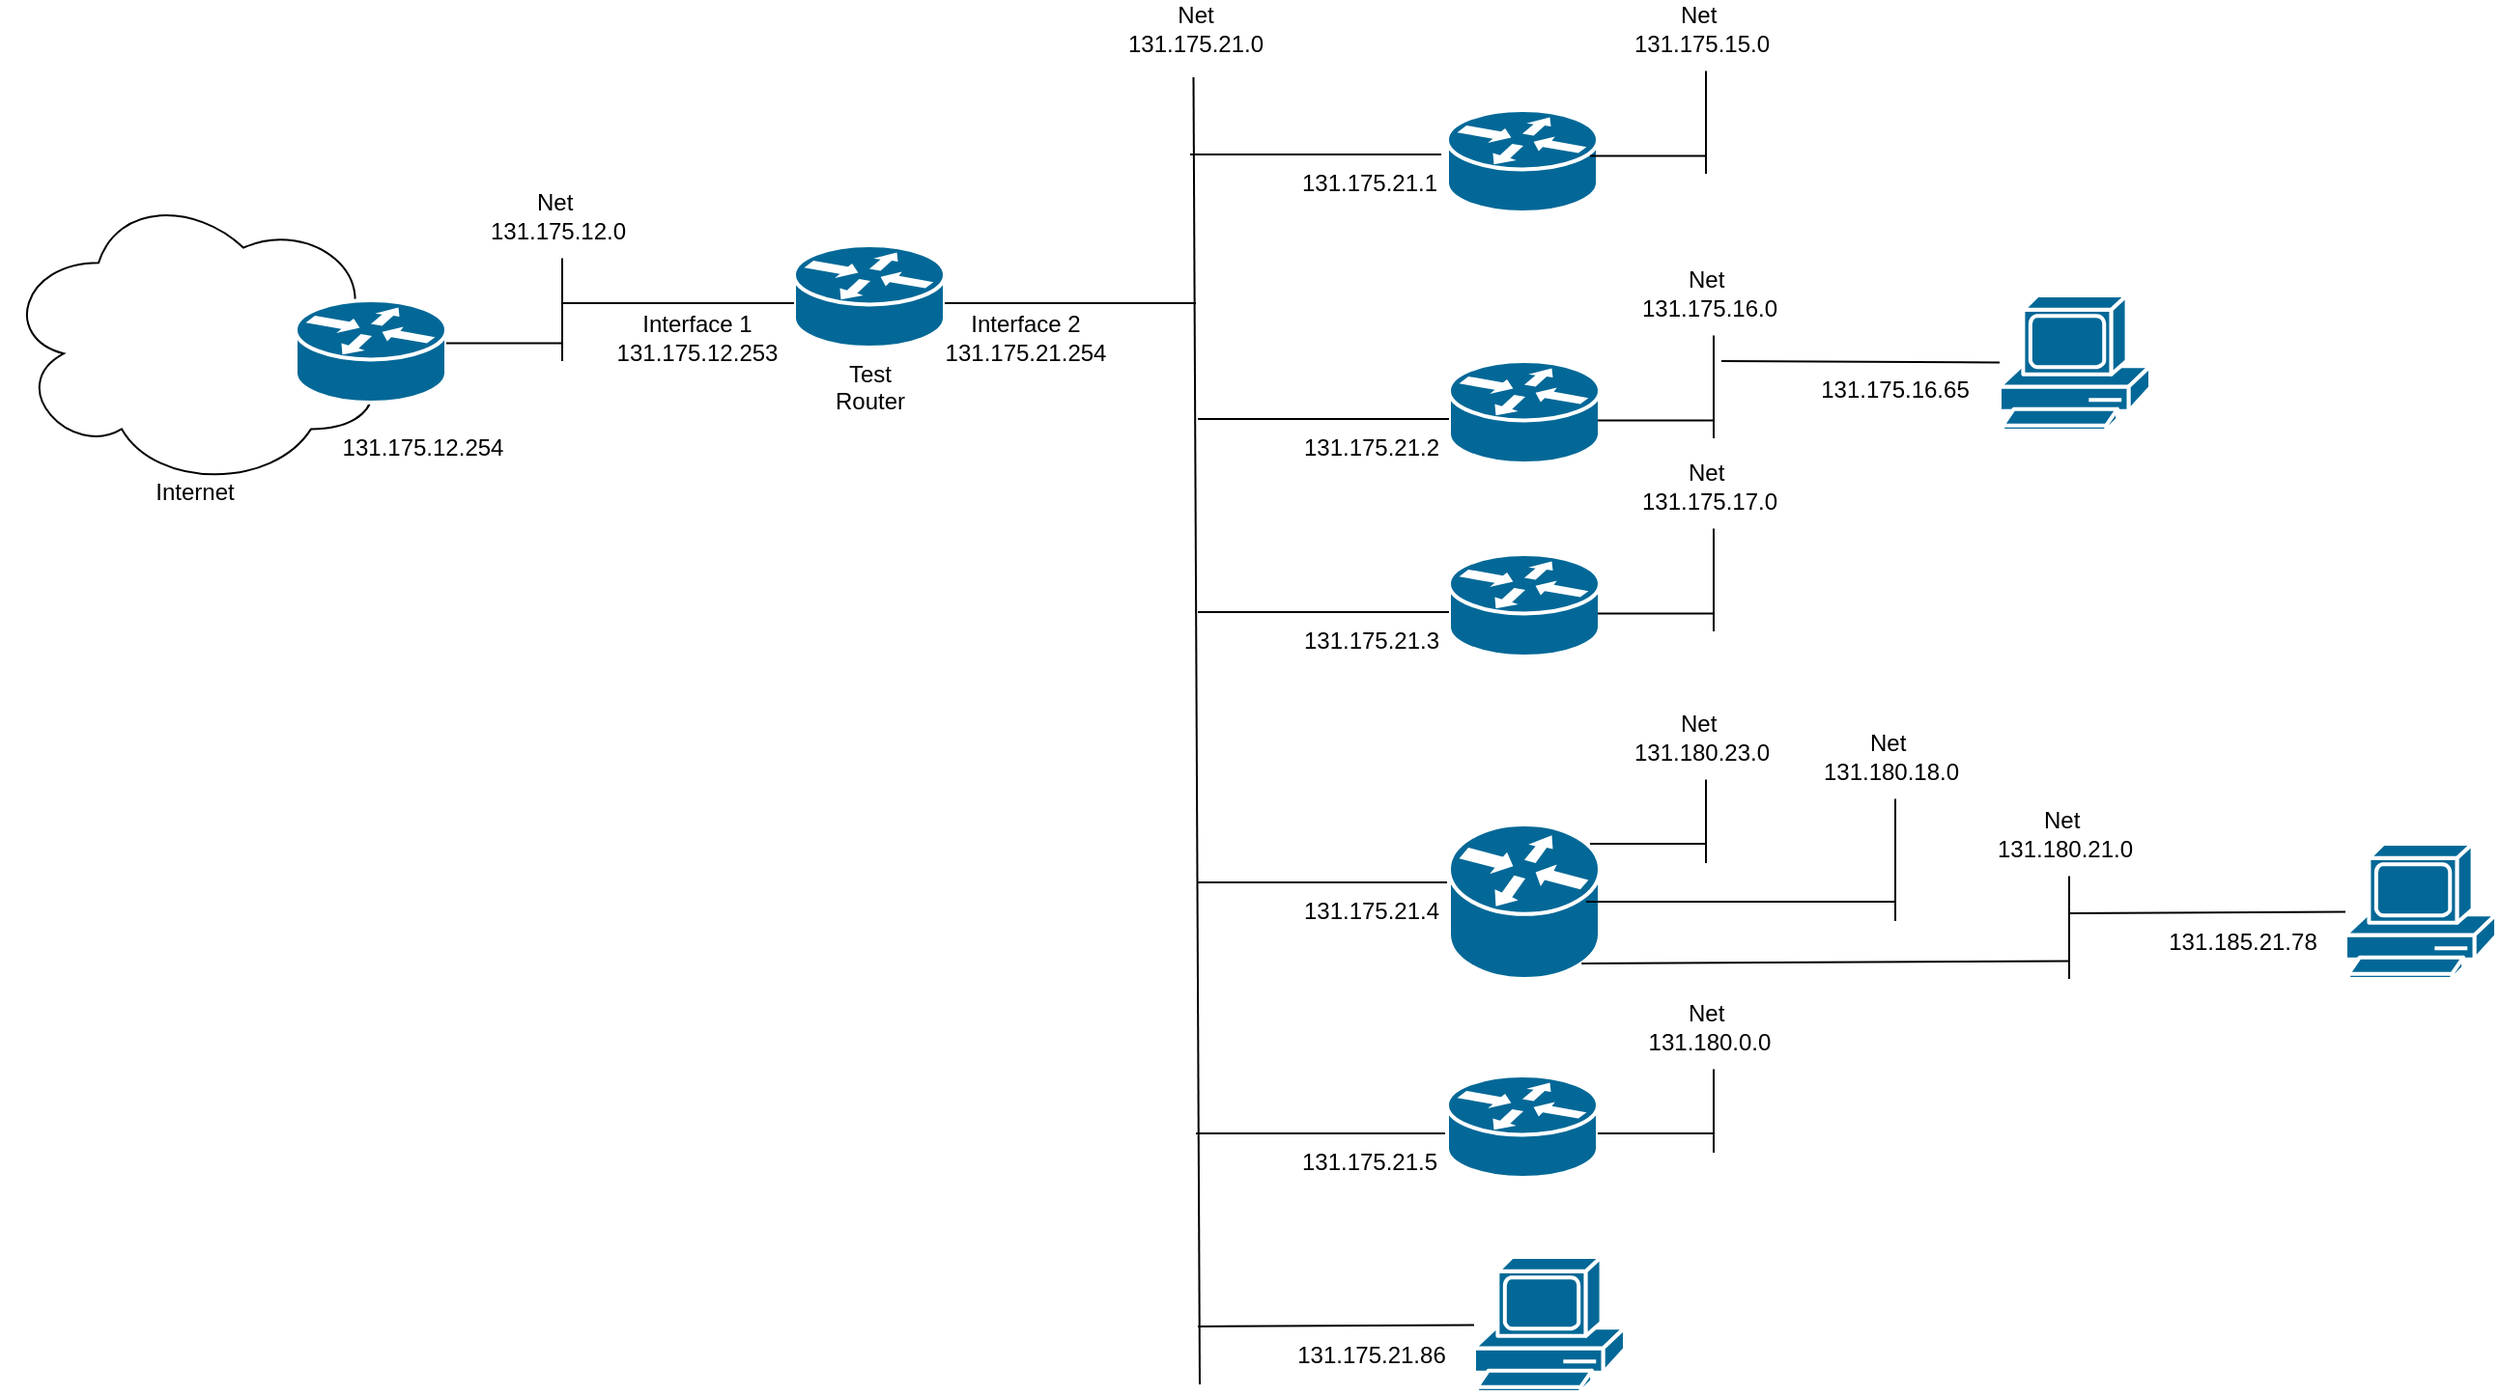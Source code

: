 <mxfile version="24.7.17">
  <diagram name="Page-1" id="4H9oXmzPafto4ljivwnN">
    <mxGraphModel dx="1418" dy="820" grid="1" gridSize="10" guides="1" tooltips="1" connect="1" arrows="1" fold="1" page="1" pageScale="1" pageWidth="2339" pageHeight="3300" math="0" shadow="0">
      <root>
        <mxCell id="0" />
        <mxCell id="1" parent="0" />
        <mxCell id="gK7C5PrJW-nNvYNpwyFC-1" value="" style="shape=mxgraph.cisco.routers.router;sketch=0;html=1;pointerEvents=1;dashed=0;fillColor=#036897;strokeColor=#ffffff;strokeWidth=2;verticalLabelPosition=bottom;verticalAlign=top;align=center;outlineConnect=0;" vertex="1" parent="1">
          <mxGeometry x="848" y="470" width="78" height="53" as="geometry" />
        </mxCell>
        <mxCell id="gK7C5PrJW-nNvYNpwyFC-2" value="" style="shape=mxgraph.cisco.routers.router;sketch=0;html=1;pointerEvents=1;dashed=0;fillColor=#036897;strokeColor=#ffffff;strokeWidth=2;verticalLabelPosition=bottom;verticalAlign=top;align=center;outlineConnect=0;" vertex="1" parent="1">
          <mxGeometry x="849" y="600" width="78" height="53" as="geometry" />
        </mxCell>
        <mxCell id="gK7C5PrJW-nNvYNpwyFC-3" value="" style="shape=mxgraph.cisco.routers.router;sketch=0;html=1;pointerEvents=1;dashed=0;fillColor=#036897;strokeColor=#ffffff;strokeWidth=2;verticalLabelPosition=bottom;verticalAlign=top;align=center;outlineConnect=0;" vertex="1" parent="1">
          <mxGeometry x="849" y="700" width="78" height="53" as="geometry" />
        </mxCell>
        <mxCell id="gK7C5PrJW-nNvYNpwyFC-4" value="" style="endArrow=none;html=1;rounded=0;entryX=0;entryY=0.5;entryDx=0;entryDy=0;entryPerimeter=0;" edge="1" parent="1">
          <mxGeometry width="50" height="50" relative="1" as="geometry">
            <mxPoint x="715" y="493" as="sourcePoint" />
            <mxPoint x="845" y="493" as="targetPoint" />
          </mxGeometry>
        </mxCell>
        <mxCell id="gK7C5PrJW-nNvYNpwyFC-5" value="" style="endArrow=none;html=1;rounded=0;" edge="1" parent="1">
          <mxGeometry width="50" height="50" relative="1" as="geometry">
            <mxPoint x="720" y="1130" as="sourcePoint" />
            <mxPoint x="716.75" y="453" as="targetPoint" />
          </mxGeometry>
        </mxCell>
        <mxCell id="gK7C5PrJW-nNvYNpwyFC-6" value="Net 131.175.21.0" style="text;html=1;align=center;verticalAlign=middle;whiteSpace=wrap;rounded=0;" vertex="1" parent="1">
          <mxGeometry x="688" y="413" width="60" height="30" as="geometry" />
        </mxCell>
        <mxCell id="gK7C5PrJW-nNvYNpwyFC-7" value="131.175.21.1" style="text;html=1;align=center;verticalAlign=middle;whiteSpace=wrap;rounded=0;" vertex="1" parent="1">
          <mxGeometry x="778" y="493" width="60" height="30" as="geometry" />
        </mxCell>
        <mxCell id="gK7C5PrJW-nNvYNpwyFC-11" value="" style="endArrow=none;html=1;rounded=0;entryX=0;entryY=0.5;entryDx=0;entryDy=0;entryPerimeter=0;" edge="1" parent="1">
          <mxGeometry width="50" height="50" relative="1" as="geometry">
            <mxPoint x="719" y="630" as="sourcePoint" />
            <mxPoint x="849" y="630" as="targetPoint" />
          </mxGeometry>
        </mxCell>
        <mxCell id="gK7C5PrJW-nNvYNpwyFC-12" value="131.175.21.2" style="text;html=1;align=center;verticalAlign=middle;whiteSpace=wrap;rounded=0;" vertex="1" parent="1">
          <mxGeometry x="779" y="630" width="60" height="30" as="geometry" />
        </mxCell>
        <mxCell id="gK7C5PrJW-nNvYNpwyFC-13" value="" style="endArrow=none;html=1;rounded=0;entryX=0;entryY=0.5;entryDx=0;entryDy=0;entryPerimeter=0;" edge="1" parent="1">
          <mxGeometry width="50" height="50" relative="1" as="geometry">
            <mxPoint x="719" y="730" as="sourcePoint" />
            <mxPoint x="849" y="730" as="targetPoint" />
          </mxGeometry>
        </mxCell>
        <mxCell id="gK7C5PrJW-nNvYNpwyFC-14" value="131.175.21.3" style="text;html=1;align=center;verticalAlign=middle;whiteSpace=wrap;rounded=0;" vertex="1" parent="1">
          <mxGeometry x="779" y="730" width="60" height="30" as="geometry" />
        </mxCell>
        <mxCell id="gK7C5PrJW-nNvYNpwyFC-15" value="" style="endArrow=none;html=1;rounded=0;entryX=0;entryY=0.5;entryDx=0;entryDy=0;entryPerimeter=0;" edge="1" parent="1">
          <mxGeometry width="50" height="50" relative="1" as="geometry">
            <mxPoint x="719" y="870" as="sourcePoint" />
            <mxPoint x="849" y="870" as="targetPoint" />
          </mxGeometry>
        </mxCell>
        <mxCell id="gK7C5PrJW-nNvYNpwyFC-16" value="131.175.21.4" style="text;html=1;align=center;verticalAlign=middle;whiteSpace=wrap;rounded=0;" vertex="1" parent="1">
          <mxGeometry x="779" y="870" width="60" height="30" as="geometry" />
        </mxCell>
        <mxCell id="gK7C5PrJW-nNvYNpwyFC-17" value="" style="shape=mxgraph.cisco.routers.router;sketch=0;html=1;pointerEvents=1;dashed=0;fillColor=#036897;strokeColor=#ffffff;strokeWidth=2;verticalLabelPosition=bottom;verticalAlign=top;align=center;outlineConnect=0;" vertex="1" parent="1">
          <mxGeometry x="849" y="840" width="78" height="80" as="geometry" />
        </mxCell>
        <mxCell id="gK7C5PrJW-nNvYNpwyFC-18" value="" style="endArrow=none;html=1;rounded=0;entryX=0;entryY=0.5;entryDx=0;entryDy=0;entryPerimeter=0;" edge="1" parent="1">
          <mxGeometry width="50" height="50" relative="1" as="geometry">
            <mxPoint x="718" y="1000" as="sourcePoint" />
            <mxPoint x="848" y="1000" as="targetPoint" />
          </mxGeometry>
        </mxCell>
        <mxCell id="gK7C5PrJW-nNvYNpwyFC-19" value="131.175.21.5" style="text;html=1;align=center;verticalAlign=middle;whiteSpace=wrap;rounded=0;" vertex="1" parent="1">
          <mxGeometry x="778" y="1000" width="60" height="30" as="geometry" />
        </mxCell>
        <mxCell id="gK7C5PrJW-nNvYNpwyFC-20" value="" style="shape=mxgraph.cisco.routers.router;sketch=0;html=1;pointerEvents=1;dashed=0;fillColor=#036897;strokeColor=#ffffff;strokeWidth=2;verticalLabelPosition=bottom;verticalAlign=top;align=center;outlineConnect=0;" vertex="1" parent="1">
          <mxGeometry x="848" y="970" width="78" height="53" as="geometry" />
        </mxCell>
        <mxCell id="gK7C5PrJW-nNvYNpwyFC-21" value="Test&lt;div&gt;Router&lt;/div&gt;" style="shape=mxgraph.cisco.routers.router;sketch=0;html=1;pointerEvents=1;dashed=0;fillColor=#036897;strokeColor=#ffffff;strokeWidth=2;verticalLabelPosition=bottom;verticalAlign=top;align=center;outlineConnect=0;" vertex="1" parent="1">
          <mxGeometry x="510" y="540" width="78" height="53" as="geometry" />
        </mxCell>
        <mxCell id="gK7C5PrJW-nNvYNpwyFC-22" value="" style="endArrow=none;html=1;rounded=0;entryX=0;entryY=0.5;entryDx=0;entryDy=0;entryPerimeter=0;" edge="1" parent="1">
          <mxGeometry width="50" height="50" relative="1" as="geometry">
            <mxPoint x="390" y="570" as="sourcePoint" />
            <mxPoint x="510" y="570" as="targetPoint" />
          </mxGeometry>
        </mxCell>
        <mxCell id="gK7C5PrJW-nNvYNpwyFC-23" value="Interface 1&lt;div&gt;131.175.12.253&lt;/div&gt;" style="text;html=1;align=center;verticalAlign=middle;whiteSpace=wrap;rounded=0;" vertex="1" parent="1">
          <mxGeometry x="430" y="573.25" width="60" height="30" as="geometry" />
        </mxCell>
        <mxCell id="gK7C5PrJW-nNvYNpwyFC-24" value="" style="endArrow=none;html=1;rounded=0;entryX=0;entryY=0.5;entryDx=0;entryDy=0;entryPerimeter=0;" edge="1" parent="1">
          <mxGeometry width="50" height="50" relative="1" as="geometry">
            <mxPoint x="588" y="570" as="sourcePoint" />
            <mxPoint x="718" y="570" as="targetPoint" />
          </mxGeometry>
        </mxCell>
        <mxCell id="gK7C5PrJW-nNvYNpwyFC-25" value="Interface 2&lt;div&gt;131.175.21.254&lt;/div&gt;" style="text;html=1;align=center;verticalAlign=middle;whiteSpace=wrap;rounded=0;" vertex="1" parent="1">
          <mxGeometry x="600" y="573.25" width="60" height="30" as="geometry" />
        </mxCell>
        <mxCell id="gK7C5PrJW-nNvYNpwyFC-26" value="" style="endArrow=none;html=1;rounded=0;" edge="1" parent="1">
          <mxGeometry width="50" height="50" relative="1" as="geometry">
            <mxPoint x="922" y="493.75" as="sourcePoint" />
            <mxPoint x="982" y="493.75" as="targetPoint" />
          </mxGeometry>
        </mxCell>
        <mxCell id="gK7C5PrJW-nNvYNpwyFC-27" value="" style="endArrow=none;html=1;rounded=0;" edge="1" parent="1">
          <mxGeometry width="50" height="50" relative="1" as="geometry">
            <mxPoint x="982" y="503" as="sourcePoint" />
            <mxPoint x="982" y="449.75" as="targetPoint" />
          </mxGeometry>
        </mxCell>
        <mxCell id="gK7C5PrJW-nNvYNpwyFC-28" value="Net&amp;nbsp;&lt;div&gt;131.175.15.0&lt;/div&gt;" style="text;html=1;align=center;verticalAlign=middle;whiteSpace=wrap;rounded=0;" vertex="1" parent="1">
          <mxGeometry x="950" y="413" width="60" height="30" as="geometry" />
        </mxCell>
        <mxCell id="gK7C5PrJW-nNvYNpwyFC-29" value="" style="endArrow=none;html=1;rounded=0;" edge="1" parent="1">
          <mxGeometry width="50" height="50" relative="1" as="geometry">
            <mxPoint x="926" y="630.75" as="sourcePoint" />
            <mxPoint x="986" y="630.75" as="targetPoint" />
          </mxGeometry>
        </mxCell>
        <mxCell id="gK7C5PrJW-nNvYNpwyFC-30" value="" style="endArrow=none;html=1;rounded=0;" edge="1" parent="1">
          <mxGeometry width="50" height="50" relative="1" as="geometry">
            <mxPoint x="986" y="640" as="sourcePoint" />
            <mxPoint x="986" y="586.75" as="targetPoint" />
          </mxGeometry>
        </mxCell>
        <mxCell id="gK7C5PrJW-nNvYNpwyFC-31" value="Net&amp;nbsp;&lt;div&gt;131.175.16.0&lt;/div&gt;" style="text;html=1;align=center;verticalAlign=middle;whiteSpace=wrap;rounded=0;" vertex="1" parent="1">
          <mxGeometry x="954" y="550" width="60" height="30" as="geometry" />
        </mxCell>
        <mxCell id="gK7C5PrJW-nNvYNpwyFC-32" value="" style="endArrow=none;html=1;rounded=0;" edge="1" parent="1">
          <mxGeometry width="50" height="50" relative="1" as="geometry">
            <mxPoint x="926" y="730.75" as="sourcePoint" />
            <mxPoint x="986" y="730.75" as="targetPoint" />
          </mxGeometry>
        </mxCell>
        <mxCell id="gK7C5PrJW-nNvYNpwyFC-33" value="" style="endArrow=none;html=1;rounded=0;" edge="1" parent="1">
          <mxGeometry width="50" height="50" relative="1" as="geometry">
            <mxPoint x="986" y="740" as="sourcePoint" />
            <mxPoint x="986" y="686.75" as="targetPoint" />
          </mxGeometry>
        </mxCell>
        <mxCell id="gK7C5PrJW-nNvYNpwyFC-34" value="Net&amp;nbsp;&lt;div&gt;131.175.17.0&lt;/div&gt;" style="text;html=1;align=center;verticalAlign=middle;whiteSpace=wrap;rounded=0;" vertex="1" parent="1">
          <mxGeometry x="954" y="650" width="60" height="30" as="geometry" />
        </mxCell>
        <mxCell id="gK7C5PrJW-nNvYNpwyFC-35" value="" style="endArrow=none;html=1;rounded=0;" edge="1" parent="1">
          <mxGeometry width="50" height="50" relative="1" as="geometry">
            <mxPoint x="922" y="850" as="sourcePoint" />
            <mxPoint x="982" y="850" as="targetPoint" />
          </mxGeometry>
        </mxCell>
        <mxCell id="gK7C5PrJW-nNvYNpwyFC-36" value="" style="endArrow=none;html=1;rounded=0;" edge="1" parent="1">
          <mxGeometry width="50" height="50" relative="1" as="geometry">
            <mxPoint x="982" y="860" as="sourcePoint" />
            <mxPoint x="982" y="816.75" as="targetPoint" />
          </mxGeometry>
        </mxCell>
        <mxCell id="gK7C5PrJW-nNvYNpwyFC-37" value="Net&amp;nbsp;&lt;div&gt;131.180.23.0&lt;/div&gt;" style="text;html=1;align=center;verticalAlign=middle;whiteSpace=wrap;rounded=0;" vertex="1" parent="1">
          <mxGeometry x="950" y="780" width="60" height="30" as="geometry" />
        </mxCell>
        <mxCell id="gK7C5PrJW-nNvYNpwyFC-38" value="" style="endArrow=none;html=1;rounded=0;" edge="1" parent="1">
          <mxGeometry width="50" height="50" relative="1" as="geometry">
            <mxPoint x="920" y="880" as="sourcePoint" />
            <mxPoint x="1080" y="880" as="targetPoint" />
          </mxGeometry>
        </mxCell>
        <mxCell id="gK7C5PrJW-nNvYNpwyFC-39" value="" style="endArrow=none;html=1;rounded=0;" edge="1" parent="1">
          <mxGeometry width="50" height="50" relative="1" as="geometry">
            <mxPoint x="1080" y="890" as="sourcePoint" />
            <mxPoint x="1080" y="826.75" as="targetPoint" />
          </mxGeometry>
        </mxCell>
        <mxCell id="gK7C5PrJW-nNvYNpwyFC-40" value="Net&amp;nbsp;&lt;div&gt;131.180.18.0&lt;/div&gt;" style="text;html=1;align=center;verticalAlign=middle;whiteSpace=wrap;rounded=0;" vertex="1" parent="1">
          <mxGeometry x="1048" y="790" width="60" height="30" as="geometry" />
        </mxCell>
        <mxCell id="gK7C5PrJW-nNvYNpwyFC-41" value="" style="endArrow=none;html=1;rounded=0;exitX=0.88;exitY=0.9;exitDx=0;exitDy=0;exitPerimeter=0;" edge="1" parent="1" source="gK7C5PrJW-nNvYNpwyFC-17">
          <mxGeometry width="50" height="50" relative="1" as="geometry">
            <mxPoint x="1110" y="910.75" as="sourcePoint" />
            <mxPoint x="1170" y="910.75" as="targetPoint" />
          </mxGeometry>
        </mxCell>
        <mxCell id="gK7C5PrJW-nNvYNpwyFC-42" value="" style="endArrow=none;html=1;rounded=0;" edge="1" parent="1">
          <mxGeometry width="50" height="50" relative="1" as="geometry">
            <mxPoint x="1170" y="920" as="sourcePoint" />
            <mxPoint x="1170" y="866.75" as="targetPoint" />
          </mxGeometry>
        </mxCell>
        <mxCell id="gK7C5PrJW-nNvYNpwyFC-43" value="Net&amp;nbsp;&lt;div&gt;131.180.21.0&lt;/div&gt;" style="text;html=1;align=center;verticalAlign=middle;whiteSpace=wrap;rounded=0;" vertex="1" parent="1">
          <mxGeometry x="1138" y="830" width="60" height="30" as="geometry" />
        </mxCell>
        <mxCell id="gK7C5PrJW-nNvYNpwyFC-46" value="" style="endArrow=none;html=1;rounded=0;" edge="1" parent="1">
          <mxGeometry width="50" height="50" relative="1" as="geometry">
            <mxPoint x="926" y="1000" as="sourcePoint" />
            <mxPoint x="986" y="1000" as="targetPoint" />
          </mxGeometry>
        </mxCell>
        <mxCell id="gK7C5PrJW-nNvYNpwyFC-47" value="" style="endArrow=none;html=1;rounded=0;" edge="1" parent="1">
          <mxGeometry width="50" height="50" relative="1" as="geometry">
            <mxPoint x="986" y="1010" as="sourcePoint" />
            <mxPoint x="986" y="966.75" as="targetPoint" />
          </mxGeometry>
        </mxCell>
        <mxCell id="gK7C5PrJW-nNvYNpwyFC-48" value="Net&amp;nbsp;&lt;div&gt;131.180.0.0&lt;/div&gt;" style="text;html=1;align=center;verticalAlign=middle;whiteSpace=wrap;rounded=0;" vertex="1" parent="1">
          <mxGeometry x="954" y="930" width="60" height="30" as="geometry" />
        </mxCell>
        <mxCell id="gK7C5PrJW-nNvYNpwyFC-49" value="" style="shape=mxgraph.cisco.computers_and_peripherals.pc;sketch=0;html=1;pointerEvents=1;dashed=0;fillColor=#036897;strokeColor=#ffffff;strokeWidth=2;verticalLabelPosition=bottom;verticalAlign=top;align=center;outlineConnect=0;" vertex="1" parent="1">
          <mxGeometry x="862" y="1064" width="78" height="70" as="geometry" />
        </mxCell>
        <mxCell id="gK7C5PrJW-nNvYNpwyFC-50" value="" style="endArrow=none;html=1;rounded=0;" edge="1" parent="1" target="gK7C5PrJW-nNvYNpwyFC-49">
          <mxGeometry width="50" height="50" relative="1" as="geometry">
            <mxPoint x="719" y="1100" as="sourcePoint" />
            <mxPoint x="849" y="1100" as="targetPoint" />
          </mxGeometry>
        </mxCell>
        <mxCell id="gK7C5PrJW-nNvYNpwyFC-51" value="131.175.21.86" style="text;html=1;align=center;verticalAlign=middle;whiteSpace=wrap;rounded=0;" vertex="1" parent="1">
          <mxGeometry x="779" y="1100" width="60" height="30" as="geometry" />
        </mxCell>
        <mxCell id="gK7C5PrJW-nNvYNpwyFC-53" value="" style="shape=mxgraph.cisco.computers_and_peripherals.pc;sketch=0;html=1;pointerEvents=1;dashed=0;fillColor=#036897;strokeColor=#ffffff;strokeWidth=2;verticalLabelPosition=bottom;verticalAlign=top;align=center;outlineConnect=0;" vertex="1" parent="1">
          <mxGeometry x="1134" y="566" width="78" height="70" as="geometry" />
        </mxCell>
        <mxCell id="gK7C5PrJW-nNvYNpwyFC-54" value="" style="endArrow=none;html=1;rounded=0;" edge="1" parent="1" target="gK7C5PrJW-nNvYNpwyFC-53">
          <mxGeometry width="50" height="50" relative="1" as="geometry">
            <mxPoint x="990" y="600" as="sourcePoint" />
            <mxPoint x="1120" y="600" as="targetPoint" />
          </mxGeometry>
        </mxCell>
        <mxCell id="gK7C5PrJW-nNvYNpwyFC-55" value="131.175.16.65" style="text;html=1;align=center;verticalAlign=middle;whiteSpace=wrap;rounded=0;" vertex="1" parent="1">
          <mxGeometry x="1050" y="600" width="60" height="30" as="geometry" />
        </mxCell>
        <mxCell id="gK7C5PrJW-nNvYNpwyFC-56" value="" style="shape=mxgraph.cisco.computers_and_peripherals.pc;sketch=0;html=1;pointerEvents=1;dashed=0;fillColor=#036897;strokeColor=#ffffff;strokeWidth=2;verticalLabelPosition=bottom;verticalAlign=top;align=center;outlineConnect=0;" vertex="1" parent="1">
          <mxGeometry x="1313" y="850" width="78" height="70" as="geometry" />
        </mxCell>
        <mxCell id="gK7C5PrJW-nNvYNpwyFC-57" value="" style="endArrow=none;html=1;rounded=0;" edge="1" parent="1" target="gK7C5PrJW-nNvYNpwyFC-56">
          <mxGeometry width="50" height="50" relative="1" as="geometry">
            <mxPoint x="1170" y="886" as="sourcePoint" />
            <mxPoint x="1300" y="886" as="targetPoint" />
          </mxGeometry>
        </mxCell>
        <mxCell id="gK7C5PrJW-nNvYNpwyFC-58" value="131.185.21.78" style="text;html=1;align=center;verticalAlign=middle;whiteSpace=wrap;rounded=0;" vertex="1" parent="1">
          <mxGeometry x="1230" y="886" width="60" height="30" as="geometry" />
        </mxCell>
        <mxCell id="gK7C5PrJW-nNvYNpwyFC-59" value="&lt;div&gt;&lt;br&gt;&lt;/div&gt;&lt;div&gt;&lt;br&gt;&lt;/div&gt;&lt;div&gt;&lt;br&gt;&lt;/div&gt;&lt;div&gt;&lt;br&gt;&lt;/div&gt;&lt;div&gt;&lt;br&gt;&lt;/div&gt;&lt;div&gt;&lt;br&gt;&lt;/div&gt;&lt;div&gt;&lt;br&gt;&lt;/div&gt;&lt;div&gt;&lt;br&gt;&lt;/div&gt;&lt;div&gt;&lt;br&gt;&lt;/div&gt;&lt;div&gt;&lt;br&gt;&lt;/div&gt;Internet" style="ellipse;shape=cloud;whiteSpace=wrap;html=1;align=center;fillColor=none;verticalAlign=top;" vertex="1" parent="1">
          <mxGeometry x="100" y="510" width="200" height="156.5" as="geometry" />
        </mxCell>
        <mxCell id="gK7C5PrJW-nNvYNpwyFC-60" value="" style="shape=mxgraph.cisco.routers.router;sketch=0;html=1;pointerEvents=1;dashed=0;fillColor=#036897;strokeColor=#ffffff;strokeWidth=2;verticalLabelPosition=bottom;verticalAlign=top;align=center;outlineConnect=0;" vertex="1" parent="1">
          <mxGeometry x="252" y="568.5" width="78" height="53" as="geometry" />
        </mxCell>
        <mxCell id="gK7C5PrJW-nNvYNpwyFC-61" value="" style="endArrow=none;html=1;rounded=0;" edge="1" parent="1">
          <mxGeometry width="50" height="50" relative="1" as="geometry">
            <mxPoint x="330" y="590.75" as="sourcePoint" />
            <mxPoint x="390" y="590.75" as="targetPoint" />
          </mxGeometry>
        </mxCell>
        <mxCell id="gK7C5PrJW-nNvYNpwyFC-62" value="" style="endArrow=none;html=1;rounded=0;" edge="1" parent="1">
          <mxGeometry width="50" height="50" relative="1" as="geometry">
            <mxPoint x="390" y="600" as="sourcePoint" />
            <mxPoint x="390" y="546.75" as="targetPoint" />
          </mxGeometry>
        </mxCell>
        <mxCell id="gK7C5PrJW-nNvYNpwyFC-63" value="Net&amp;nbsp;&lt;div&gt;131.175.12.0&lt;/div&gt;" style="text;html=1;align=center;verticalAlign=middle;whiteSpace=wrap;rounded=0;" vertex="1" parent="1">
          <mxGeometry x="358" y="510" width="60" height="30" as="geometry" />
        </mxCell>
        <mxCell id="gK7C5PrJW-nNvYNpwyFC-67" value="&lt;div&gt;131.175.12.254&lt;/div&gt;" style="text;html=1;align=center;verticalAlign=middle;whiteSpace=wrap;rounded=0;" vertex="1" parent="1">
          <mxGeometry x="288" y="630" width="60" height="30" as="geometry" />
        </mxCell>
      </root>
    </mxGraphModel>
  </diagram>
</mxfile>
